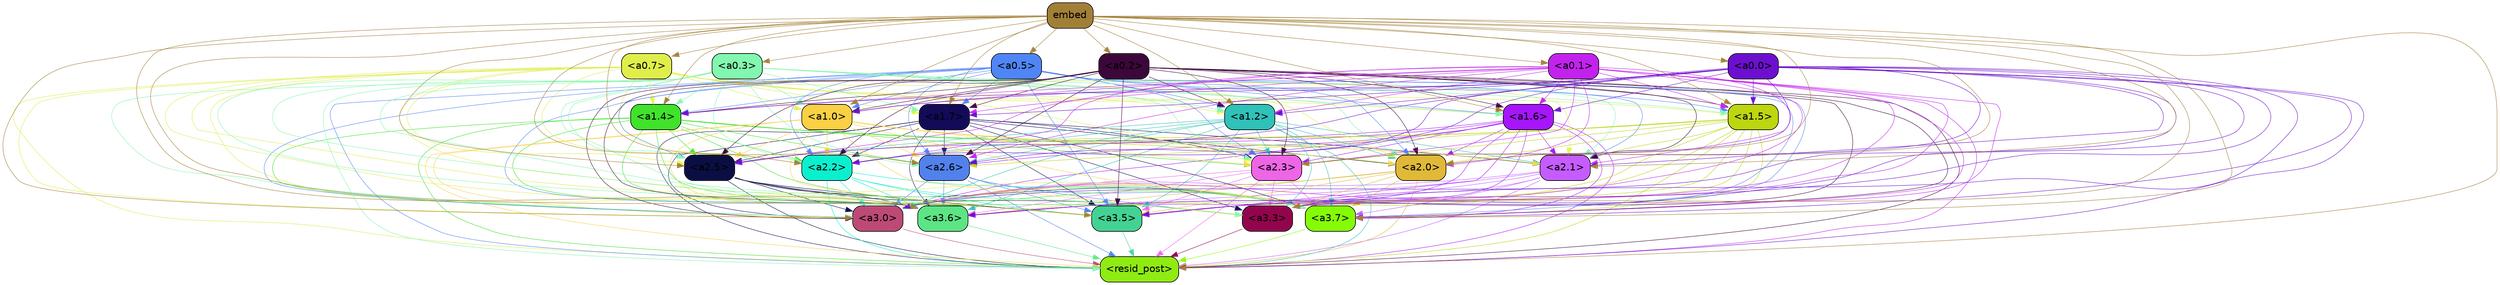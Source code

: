 strict digraph "" {
	graph [bgcolor=transparent,
		layout=dot,
		overlap=false,
		splines=true
	];
	"<a3.7>"	[color=black,
		fillcolor="#85fc07",
		fontname=Helvetica,
		shape=box,
		style="filled, rounded"];
	"<resid_post>"	[color=black,
		fillcolor="#8feb11",
		fontname=Helvetica,
		shape=box,
		style="filled, rounded"];
	"<a3.7>" -> "<resid_post>"	[color="#85fc07",
		penwidth=0.6];
	"<a3.6>"	[color=black,
		fillcolor="#5ce485",
		fontname=Helvetica,
		shape=box,
		style="filled, rounded"];
	"<a3.6>" -> "<resid_post>"	[color="#5ce485",
		penwidth=0.6];
	"<a3.5>"	[color=black,
		fillcolor="#43d294",
		fontname=Helvetica,
		shape=box,
		style="filled, rounded"];
	"<a3.5>" -> "<resid_post>"	[color="#43d294",
		penwidth=0.6];
	"<a3.3>"	[color=black,
		fillcolor="#92054d",
		fontname=Helvetica,
		shape=box,
		style="filled, rounded"];
	"<a3.3>" -> "<resid_post>"	[color="#92054d",
		penwidth=0.6];
	"<a3.0>"	[color=black,
		fillcolor="#bc4a75",
		fontname=Helvetica,
		shape=box,
		style="filled, rounded"];
	"<a3.0>" -> "<resid_post>"	[color="#bc4a75",
		penwidth=0.6];
	"<a2.6>"	[color=black,
		fillcolor="#5181ec",
		fontname=Helvetica,
		shape=box,
		style="filled, rounded"];
	"<a2.6>" -> "<a3.7>"	[color="#5181ec",
		penwidth=0.6];
	"<a2.6>" -> "<resid_post>"	[color="#5181ec",
		penwidth=0.6];
	"<a2.6>" -> "<a3.6>"	[color="#5181ec",
		penwidth=0.6];
	"<a2.6>" -> "<a3.5>"	[color="#5181ec",
		penwidth=0.6];
	"<a2.6>" -> "<a3.3>"	[color="#5181ec",
		penwidth=0.6];
	"<a2.6>" -> "<a3.0>"	[color="#5181ec",
		penwidth=0.6];
	"<a2.5>"	[color=black,
		fillcolor="#0b0e42",
		fontname=Helvetica,
		shape=box,
		style="filled, rounded"];
	"<a2.5>" -> "<a3.7>"	[color="#0b0e42",
		penwidth=0.6];
	"<a2.5>" -> "<resid_post>"	[color="#0b0e42",
		penwidth=0.6];
	"<a2.5>" -> "<a3.6>"	[color="#0b0e42",
		penwidth=0.6];
	"<a2.5>" -> "<a3.5>"	[color="#0b0e42",
		penwidth=0.6];
	"<a2.5>" -> "<a3.3>"	[color="#0b0e42",
		penwidth=0.6];
	"<a2.5>" -> "<a3.0>"	[color="#0b0e42",
		penwidth=0.6];
	"<a2.3>"	[color=black,
		fillcolor="#ee65e6",
		fontname=Helvetica,
		shape=box,
		style="filled, rounded"];
	"<a2.3>" -> "<a3.7>"	[color="#ee65e6",
		penwidth=0.6];
	"<a2.3>" -> "<resid_post>"	[color="#ee65e6",
		penwidth=0.6];
	"<a2.3>" -> "<a3.6>"	[color="#ee65e6",
		penwidth=0.6];
	"<a2.3>" -> "<a3.5>"	[color="#ee65e6",
		penwidth=0.6];
	"<a2.3>" -> "<a3.3>"	[color="#ee65e6",
		penwidth=0.6];
	"<a2.3>" -> "<a3.0>"	[color="#ee65e6",
		penwidth=0.6];
	"<a2.2>"	[color=black,
		fillcolor="#0af0ce",
		fontname=Helvetica,
		shape=box,
		style="filled, rounded"];
	"<a2.2>" -> "<a3.7>"	[color="#0af0ce",
		penwidth=0.6];
	"<a2.2>" -> "<resid_post>"	[color="#0af0ce",
		penwidth=0.6];
	"<a2.2>" -> "<a3.6>"	[color="#0af0ce",
		penwidth=0.6];
	"<a2.2>" -> "<a3.5>"	[color="#0af0ce",
		penwidth=0.6];
	"<a2.2>" -> "<a3.3>"	[color="#0af0ce",
		penwidth=0.6];
	"<a2.2>" -> "<a3.0>"	[color="#0af0ce",
		penwidth=0.6];
	"<a2.1>"	[color=black,
		fillcolor="#c55cff",
		fontname=Helvetica,
		shape=box,
		style="filled, rounded"];
	"<a2.1>" -> "<a3.7>"	[color="#c55cff",
		penwidth=0.6];
	"<a2.1>" -> "<resid_post>"	[color="#c55cff",
		penwidth=0.6];
	"<a2.1>" -> "<a3.6>"	[color="#c55cff",
		penwidth=0.6];
	"<a2.1>" -> "<a3.5>"	[color="#c55cff",
		penwidth=0.6];
	"<a2.1>" -> "<a3.3>"	[color="#c55cff",
		penwidth=0.6];
	"<a2.1>" -> "<a3.0>"	[color="#c55cff",
		penwidth=0.6];
	"<a2.0>"	[color=black,
		fillcolor="#e0b938",
		fontname=Helvetica,
		shape=box,
		style="filled, rounded"];
	"<a2.0>" -> "<a3.7>"	[color="#e0b938",
		penwidth=0.6];
	"<a2.0>" -> "<resid_post>"	[color="#e0b938",
		penwidth=0.6];
	"<a2.0>" -> "<a3.6>"	[color="#e0b938",
		penwidth=0.6];
	"<a2.0>" -> "<a3.5>"	[color="#e0b938",
		penwidth=0.6];
	"<a2.0>" -> "<a3.3>"	[color="#e0b938",
		penwidth=0.6];
	"<a2.0>" -> "<a3.0>"	[color="#e0b938",
		penwidth=0.6];
	"<a1.7>"	[color=black,
		fillcolor="#130a58",
		fontname=Helvetica,
		shape=box,
		style="filled, rounded"];
	"<a1.7>" -> "<a3.7>"	[color="#130a58",
		penwidth=0.6];
	"<a1.7>" -> "<resid_post>"	[color="#130a58",
		penwidth=0.6];
	"<a1.7>" -> "<a3.6>"	[color="#130a58",
		penwidth=0.6];
	"<a1.7>" -> "<a3.5>"	[color="#130a58",
		penwidth=0.6];
	"<a1.7>" -> "<a3.3>"	[color="#130a58",
		penwidth=0.6];
	"<a1.7>" -> "<a3.0>"	[color="#130a58",
		penwidth=0.6];
	"<a1.7>" -> "<a2.6>"	[color="#130a58",
		penwidth=0.6];
	"<a1.7>" -> "<a2.5>"	[color="#130a58",
		penwidth=0.6];
	"<a1.7>" -> "<a2.3>"	[color="#130a58",
		penwidth=0.6];
	"<a1.7>" -> "<a2.2>"	[color="#130a58",
		penwidth=0.6];
	"<a1.7>" -> "<a2.1>"	[color="#130a58",
		penwidth=0.6];
	"<a1.7>" -> "<a2.0>"	[color="#130a58",
		penwidth=0.6];
	"<a1.6>"	[color=black,
		fillcolor="#a615fb",
		fontname=Helvetica,
		shape=box,
		style="filled, rounded"];
	"<a1.6>" -> "<a3.7>"	[color="#a615fb",
		penwidth=0.6];
	"<a1.6>" -> "<resid_post>"	[color="#a615fb",
		penwidth=0.6];
	"<a1.6>" -> "<a3.6>"	[color="#a615fb",
		penwidth=0.6];
	"<a1.6>" -> "<a3.5>"	[color="#a615fb",
		penwidth=0.6];
	"<a1.6>" -> "<a3.3>"	[color="#a615fb",
		penwidth=0.6];
	"<a1.6>" -> "<a3.0>"	[color="#a615fb",
		penwidth=0.6];
	"<a1.6>" -> "<a2.6>"	[color="#a615fb",
		penwidth=0.6];
	"<a1.6>" -> "<a2.5>"	[color="#a615fb",
		penwidth=0.6];
	"<a1.6>" -> "<a2.3>"	[color="#a615fb",
		penwidth=0.6];
	"<a1.6>" -> "<a2.2>"	[color="#a615fb",
		penwidth=0.6];
	"<a1.6>" -> "<a2.1>"	[color="#a615fb",
		penwidth=0.6];
	"<a1.6>" -> "<a2.0>"	[color="#a615fb",
		penwidth=0.6];
	"<a1.5>"	[color=black,
		fillcolor="#bdd610",
		fontname=Helvetica,
		shape=box,
		style="filled, rounded"];
	"<a1.5>" -> "<a3.7>"	[color="#bdd610",
		penwidth=0.6];
	"<a1.5>" -> "<resid_post>"	[color="#bdd610",
		penwidth=0.6];
	"<a1.5>" -> "<a3.6>"	[color="#bdd610",
		penwidth=0.6];
	"<a1.5>" -> "<a3.5>"	[color="#bdd610",
		penwidth=0.6];
	"<a1.5>" -> "<a3.3>"	[color="#bdd610",
		penwidth=0.6];
	"<a1.5>" -> "<a3.0>"	[color="#bdd610",
		penwidth=0.6];
	"<a1.5>" -> "<a2.6>"	[color="#bdd610",
		penwidth=0.6];
	"<a1.5>" -> "<a2.5>"	[color="#bdd610",
		penwidth=0.6];
	"<a1.5>" -> "<a2.3>"	[color="#bdd610",
		penwidth=0.6];
	"<a1.5>" -> "<a2.2>"	[color="#bdd610",
		penwidth=0.6];
	"<a1.5>" -> "<a2.1>"	[color="#bdd610",
		penwidth=0.6];
	"<a1.5>" -> "<a2.0>"	[color="#bdd610",
		penwidth=0.6];
	"<a1.4>"	[color=black,
		fillcolor="#40e22b",
		fontname=Helvetica,
		shape=box,
		style="filled, rounded"];
	"<a1.4>" -> "<a3.7>"	[color="#40e22b",
		penwidth=0.6];
	"<a1.4>" -> "<resid_post>"	[color="#40e22b",
		penwidth=0.6];
	"<a1.4>" -> "<a3.6>"	[color="#40e22b",
		penwidth=0.6];
	"<a1.4>" -> "<a3.5>"	[color="#40e22b",
		penwidth=0.6];
	"<a1.4>" -> "<a3.3>"	[color="#40e22b",
		penwidth=0.6];
	"<a1.4>" -> "<a3.0>"	[color="#40e22b",
		penwidth=0.6];
	"<a1.4>" -> "<a2.6>"	[color="#40e22b",
		penwidth=0.6];
	"<a1.4>" -> "<a2.5>"	[color="#40e22b",
		penwidth=0.6];
	"<a1.4>" -> "<a2.3>"	[color="#40e22b",
		penwidth=0.6];
	"<a1.4>" -> "<a2.2>"	[color="#40e22b",
		penwidth=0.6];
	"<a1.4>" -> "<a2.1>"	[color="#40e22b",
		penwidth=0.6];
	"<a1.4>" -> "<a2.0>"	[color="#40e22b",
		penwidth=0.6];
	"<a1.2>"	[color=black,
		fillcolor="#30c1b8",
		fontname=Helvetica,
		shape=box,
		style="filled, rounded"];
	"<a1.2>" -> "<a3.7>"	[color="#30c1b8",
		penwidth=0.6];
	"<a1.2>" -> "<resid_post>"	[color="#30c1b8",
		penwidth=0.6];
	"<a1.2>" -> "<a3.6>"	[color="#30c1b8",
		penwidth=0.6];
	"<a1.2>" -> "<a3.5>"	[color="#30c1b8",
		penwidth=0.6];
	"<a1.2>" -> "<a3.3>"	[color="#30c1b8",
		penwidth=0.6];
	"<a1.2>" -> "<a3.0>"	[color="#30c1b8",
		penwidth=0.6];
	"<a1.2>" -> "<a2.6>"	[color="#30c1b8",
		penwidth=0.6];
	"<a1.2>" -> "<a2.5>"	[color="#30c1b8",
		penwidth=0.6];
	"<a1.2>" -> "<a2.3>"	[color="#30c1b8",
		penwidth=0.6];
	"<a1.2>" -> "<a2.2>"	[color="#30c1b8",
		penwidth=0.6];
	"<a1.2>" -> "<a2.1>"	[color="#30c1b8",
		penwidth=0.6];
	"<a1.2>" -> "<a2.0>"	[color="#30c1b8",
		penwidth=0.6];
	"<a1.0>"	[color=black,
		fillcolor="#fad144",
		fontname=Helvetica,
		shape=box,
		style="filled, rounded"];
	"<a1.0>" -> "<a3.7>"	[color="#fad144",
		penwidth=0.6];
	"<a1.0>" -> "<resid_post>"	[color="#fad144",
		penwidth=0.6];
	"<a1.0>" -> "<a3.6>"	[color="#fad144",
		penwidth=0.6];
	"<a1.0>" -> "<a3.5>"	[color="#fad144",
		penwidth=0.6];
	"<a1.0>" -> "<a3.3>"	[color="#fad144",
		penwidth=0.6];
	"<a1.0>" -> "<a3.0>"	[color="#fad144",
		penwidth=0.6];
	"<a1.0>" -> "<a2.6>"	[color="#fad144",
		penwidth=0.6];
	"<a1.0>" -> "<a2.5>"	[color="#fad144",
		penwidth=0.6];
	"<a1.0>" -> "<a2.3>"	[color="#fad144",
		penwidth=0.6];
	"<a1.0>" -> "<a2.2>"	[color="#fad144",
		penwidth=0.6];
	"<a1.0>" -> "<a2.1>"	[color="#fad144",
		penwidth=0.6];
	"<a1.0>" -> "<a2.0>"	[color="#fad144",
		penwidth=0.6];
	"<a0.7>"	[color=black,
		fillcolor="#e0ee4b",
		fontname=Helvetica,
		shape=box,
		style="filled, rounded"];
	"<a0.7>" -> "<a3.7>"	[color="#e0ee4b",
		penwidth=0.6];
	"<a0.7>" -> "<resid_post>"	[color="#e0ee4b",
		penwidth=0.6];
	"<a0.7>" -> "<a3.6>"	[color="#e0ee4b",
		penwidth=0.6];
	"<a0.7>" -> "<a3.5>"	[color="#e0ee4b",
		penwidth=0.6];
	"<a0.7>" -> "<a3.3>"	[color="#e0ee4b",
		penwidth=0.6];
	"<a0.7>" -> "<a3.0>"	[color="#e0ee4b",
		penwidth=0.6];
	"<a0.7>" -> "<a2.6>"	[color="#e0ee4b",
		penwidth=0.6];
	"<a0.7>" -> "<a2.5>"	[color="#e0ee4b",
		penwidth=0.6];
	"<a0.7>" -> "<a2.3>"	[color="#e0ee4b",
		penwidth=0.6];
	"<a0.7>" -> "<a2.2>"	[color="#e0ee4b",
		penwidth=0.6];
	"<a0.7>" -> "<a2.1>"	[color="#e0ee4b",
		penwidth=0.6];
	"<a0.7>" -> "<a2.0>"	[color="#e0ee4b",
		penwidth=0.6];
	"<a0.7>" -> "<a1.7>"	[color="#e0ee4b",
		penwidth=0.6];
	"<a0.7>" -> "<a1.6>"	[color="#e0ee4b",
		penwidth=0.6];
	"<a0.7>" -> "<a1.5>"	[color="#e0ee4b",
		penwidth=0.6];
	"<a0.7>" -> "<a1.4>"	[color="#e0ee4b",
		penwidth=0.6];
	"<a0.7>" -> "<a1.2>"	[color="#e0ee4b",
		penwidth=0.6];
	"<a0.7>" -> "<a1.0>"	[color="#e0ee4b",
		penwidth=0.6];
	"<a0.5>"	[color=black,
		fillcolor="#5085f6",
		fontname=Helvetica,
		shape=box,
		style="filled, rounded"];
	"<a0.5>" -> "<a3.7>"	[color="#5085f6",
		penwidth=0.6];
	"<a0.5>" -> "<resid_post>"	[color="#5085f6",
		penwidth=0.6];
	"<a0.5>" -> "<a3.6>"	[color="#5085f6",
		penwidth=0.6];
	"<a0.5>" -> "<a3.5>"	[color="#5085f6",
		penwidth=0.6];
	"<a0.5>" -> "<a3.3>"	[color="#5085f6",
		penwidth=0.6];
	"<a0.5>" -> "<a3.0>"	[color="#5085f6",
		penwidth=0.6];
	"<a0.5>" -> "<a2.6>"	[color="#5085f6",
		penwidth=0.6];
	"<a0.5>" -> "<a2.5>"	[color="#5085f6",
		penwidth=0.6];
	"<a0.5>" -> "<a2.3>"	[color="#5085f6",
		penwidth=0.6];
	"<a0.5>" -> "<a2.2>"	[color="#5085f6",
		penwidth=0.6];
	"<a0.5>" -> "<a2.1>"	[color="#5085f6",
		penwidth=0.6];
	"<a0.5>" -> "<a2.0>"	[color="#5085f6",
		penwidth=0.6];
	"<a0.5>" -> "<a1.7>"	[color="#5085f6",
		penwidth=0.6];
	"<a0.5>" -> "<a1.6>"	[color="#5085f6",
		penwidth=0.6];
	"<a0.5>" -> "<a1.5>"	[color="#5085f6",
		penwidth=0.6];
	"<a0.5>" -> "<a1.4>"	[color="#5085f6",
		penwidth=0.6];
	"<a0.5>" -> "<a1.2>"	[color="#5085f6",
		penwidth=0.6];
	"<a0.5>" -> "<a1.0>"	[color="#5085f6",
		penwidth=0.6];
	"<a0.3>"	[color=black,
		fillcolor="#82f7af",
		fontname=Helvetica,
		shape=box,
		style="filled, rounded"];
	"<a0.3>" -> "<a3.7>"	[color="#82f7af",
		penwidth=0.6];
	"<a0.3>" -> "<resid_post>"	[color="#82f7af",
		penwidth=0.6];
	"<a0.3>" -> "<a3.6>"	[color="#82f7af",
		penwidth=0.6];
	"<a0.3>" -> "<a3.5>"	[color="#82f7af",
		penwidth=0.6];
	"<a0.3>" -> "<a3.3>"	[color="#82f7af",
		penwidth=0.6];
	"<a0.3>" -> "<a3.0>"	[color="#82f7af",
		penwidth=0.6];
	"<a0.3>" -> "<a2.6>"	[color="#82f7af",
		penwidth=0.6];
	"<a0.3>" -> "<a2.5>"	[color="#82f7af",
		penwidth=0.6];
	"<a0.3>" -> "<a2.3>"	[color="#82f7af",
		penwidth=0.6];
	"<a0.3>" -> "<a2.2>"	[color="#82f7af",
		penwidth=0.6];
	"<a0.3>" -> "<a2.1>"	[color="#82f7af",
		penwidth=0.6];
	"<a0.3>" -> "<a2.0>"	[color="#82f7af",
		penwidth=0.6];
	"<a0.3>" -> "<a1.7>"	[color="#82f7af",
		penwidth=0.6];
	"<a0.3>" -> "<a1.6>"	[color="#82f7af",
		penwidth=0.6];
	"<a0.3>" -> "<a1.5>"	[color="#82f7af",
		penwidth=0.6];
	"<a0.3>" -> "<a1.4>"	[color="#82f7af",
		penwidth=0.6];
	"<a0.3>" -> "<a1.2>"	[color="#82f7af",
		penwidth=0.6];
	"<a0.3>" -> "<a1.0>"	[color="#82f7af",
		penwidth=0.6];
	"<a0.2>"	[color=black,
		fillcolor="#3c073a",
		fontname=Helvetica,
		shape=box,
		style="filled, rounded"];
	"<a0.2>" -> "<a3.7>"	[color="#3c073a",
		penwidth=0.6];
	"<a0.2>" -> "<resid_post>"	[color="#3c073a",
		penwidth=0.6];
	"<a0.2>" -> "<a3.6>"	[color="#3c073a",
		penwidth=0.6];
	"<a0.2>" -> "<a3.5>"	[color="#3c073a",
		penwidth=0.6];
	"<a0.2>" -> "<a3.3>"	[color="#3c073a",
		penwidth=0.6];
	"<a0.2>" -> "<a3.0>"	[color="#3c073a",
		penwidth=0.6];
	"<a0.2>" -> "<a2.6>"	[color="#3c073a",
		penwidth=0.6];
	"<a0.2>" -> "<a2.5>"	[color="#3c073a",
		penwidth=0.6];
	"<a0.2>" -> "<a2.3>"	[color="#3c073a",
		penwidth=0.6];
	"<a0.2>" -> "<a2.2>"	[color="#3c073a",
		penwidth=0.6];
	"<a0.2>" -> "<a2.1>"	[color="#3c073a",
		penwidth=0.6];
	"<a0.2>" -> "<a2.0>"	[color="#3c073a",
		penwidth=0.6];
	"<a0.2>" -> "<a1.7>"	[color="#3c073a",
		penwidth=0.6];
	"<a0.2>" -> "<a1.6>"	[color="#3c073a",
		penwidth=0.6];
	"<a0.2>" -> "<a1.5>"	[color="#3c073a",
		penwidth=0.6];
	"<a0.2>" -> "<a1.4>"	[color="#3c073a",
		penwidth=0.6];
	"<a0.2>" -> "<a1.2>"	[color="#3c073a",
		penwidth=0.6];
	"<a0.2>" -> "<a1.0>"	[color="#3c073a",
		penwidth=0.6];
	"<a0.1>"	[color=black,
		fillcolor="#c322ee",
		fontname=Helvetica,
		shape=box,
		style="filled, rounded"];
	"<a0.1>" -> "<a3.7>"	[color="#c322ee",
		penwidth=0.6];
	"<a0.1>" -> "<resid_post>"	[color="#c322ee",
		penwidth=0.6];
	"<a0.1>" -> "<a3.6>"	[color="#c322ee",
		penwidth=0.6];
	"<a0.1>" -> "<a3.5>"	[color="#c322ee",
		penwidth=0.6];
	"<a0.1>" -> "<a3.3>"	[color="#c322ee",
		penwidth=0.6];
	"<a0.1>" -> "<a3.0>"	[color="#c322ee",
		penwidth=0.6];
	"<a0.1>" -> "<a2.6>"	[color="#c322ee",
		penwidth=0.6];
	"<a0.1>" -> "<a2.5>"	[color="#c322ee",
		penwidth=0.6];
	"<a0.1>" -> "<a2.3>"	[color="#c322ee",
		penwidth=0.6];
	"<a0.1>" -> "<a2.2>"	[color="#c322ee",
		penwidth=0.6];
	"<a0.1>" -> "<a2.1>"	[color="#c322ee",
		penwidth=0.6];
	"<a0.1>" -> "<a2.0>"	[color="#c322ee",
		penwidth=0.6];
	"<a0.1>" -> "<a1.7>"	[color="#c322ee",
		penwidth=0.6];
	"<a0.1>" -> "<a1.6>"	[color="#c322ee",
		penwidth=0.6];
	"<a0.1>" -> "<a1.5>"	[color="#c322ee",
		penwidth=0.6];
	"<a0.1>" -> "<a1.4>"	[color="#c322ee",
		penwidth=0.6];
	"<a0.1>" -> "<a1.2>"	[color="#c322ee",
		penwidth=0.6];
	"<a0.1>" -> "<a1.0>"	[color="#c322ee",
		penwidth=0.6];
	"<a0.0>"	[color=black,
		fillcolor="#6c0fce",
		fontname=Helvetica,
		shape=box,
		style="filled, rounded"];
	"<a0.0>" -> "<a3.7>"	[color="#6c0fce",
		penwidth=0.6];
	"<a0.0>" -> "<resid_post>"	[color="#6c0fce",
		penwidth=0.6];
	"<a0.0>" -> "<a3.6>"	[color="#6c0fce",
		penwidth=0.6];
	"<a0.0>" -> "<a3.5>"	[color="#6c0fce",
		penwidth=0.6];
	"<a0.0>" -> "<a3.3>"	[color="#6c0fce",
		penwidth=0.6];
	"<a0.0>" -> "<a3.0>"	[color="#6c0fce",
		penwidth=0.6];
	"<a0.0>" -> "<a2.6>"	[color="#6c0fce",
		penwidth=0.6];
	"<a0.0>" -> "<a2.5>"	[color="#6c0fce",
		penwidth=0.6];
	"<a0.0>" -> "<a2.3>"	[color="#6c0fce",
		penwidth=0.6];
	"<a0.0>" -> "<a2.2>"	[color="#6c0fce",
		penwidth=0.6];
	"<a0.0>" -> "<a2.1>"	[color="#6c0fce",
		penwidth=0.6];
	"<a0.0>" -> "<a2.0>"	[color="#6c0fce",
		penwidth=0.6];
	"<a0.0>" -> "<a1.7>"	[color="#6c0fce",
		penwidth=0.6];
	"<a0.0>" -> "<a1.6>"	[color="#6c0fce",
		penwidth=0.6];
	"<a0.0>" -> "<a1.5>"	[color="#6c0fce",
		penwidth=0.6];
	"<a0.0>" -> "<a1.4>"	[color="#6c0fce",
		penwidth=0.6];
	"<a0.0>" -> "<a1.2>"	[color="#6c0fce",
		penwidth=0.6];
	"<a0.0>" -> "<a1.0>"	[color="#6c0fce",
		penwidth=0.6];
	embed	[color=black,
		fillcolor="#a27f36",
		fontname=Helvetica,
		shape=box,
		style="filled, rounded"];
	embed -> "<a3.7>"	[color="#a27f36",
		penwidth=0.6];
	embed -> "<resid_post>"	[color="#a27f36",
		penwidth=0.6];
	embed -> "<a3.6>"	[color="#a27f36",
		penwidth=0.6];
	embed -> "<a3.5>"	[color="#a27f36",
		penwidth=0.6];
	embed -> "<a3.3>"	[color="#a27f36",
		penwidth=0.6];
	embed -> "<a3.0>"	[color="#a27f36",
		penwidth=0.6];
	embed -> "<a2.6>"	[color="#a27f36",
		penwidth=0.6];
	embed -> "<a2.5>"	[color="#a27f36",
		penwidth=0.6];
	embed -> "<a2.3>"	[color="#a27f36",
		penwidth=0.6];
	embed -> "<a2.2>"	[color="#a27f36",
		penwidth=0.6];
	embed -> "<a2.1>"	[color="#a27f36",
		penwidth=0.6];
	embed -> "<a2.0>"	[color="#a27f36",
		penwidth=0.6];
	embed -> "<a1.7>"	[color="#a27f36",
		penwidth=0.6];
	embed -> "<a1.6>"	[color="#a27f36",
		penwidth=0.6];
	embed -> "<a1.5>"	[color="#a27f36",
		penwidth=0.6];
	embed -> "<a1.4>"	[color="#a27f36",
		penwidth=0.6];
	embed -> "<a1.2>"	[color="#a27f36",
		penwidth=0.6];
	embed -> "<a1.0>"	[color="#a27f36",
		penwidth=0.6];
	embed -> "<a0.7>"	[color="#a27f36",
		penwidth=0.6];
	embed -> "<a0.5>"	[color="#a27f36",
		penwidth=0.6];
	embed -> "<a0.3>"	[color="#a27f36",
		penwidth=0.6];
	embed -> "<a0.2>"	[color="#a27f36",
		penwidth=0.6];
	embed -> "<a0.1>"	[color="#a27f36",
		penwidth=0.6];
	embed -> "<a0.0>"	[color="#a27f36",
		penwidth=0.6];
}
